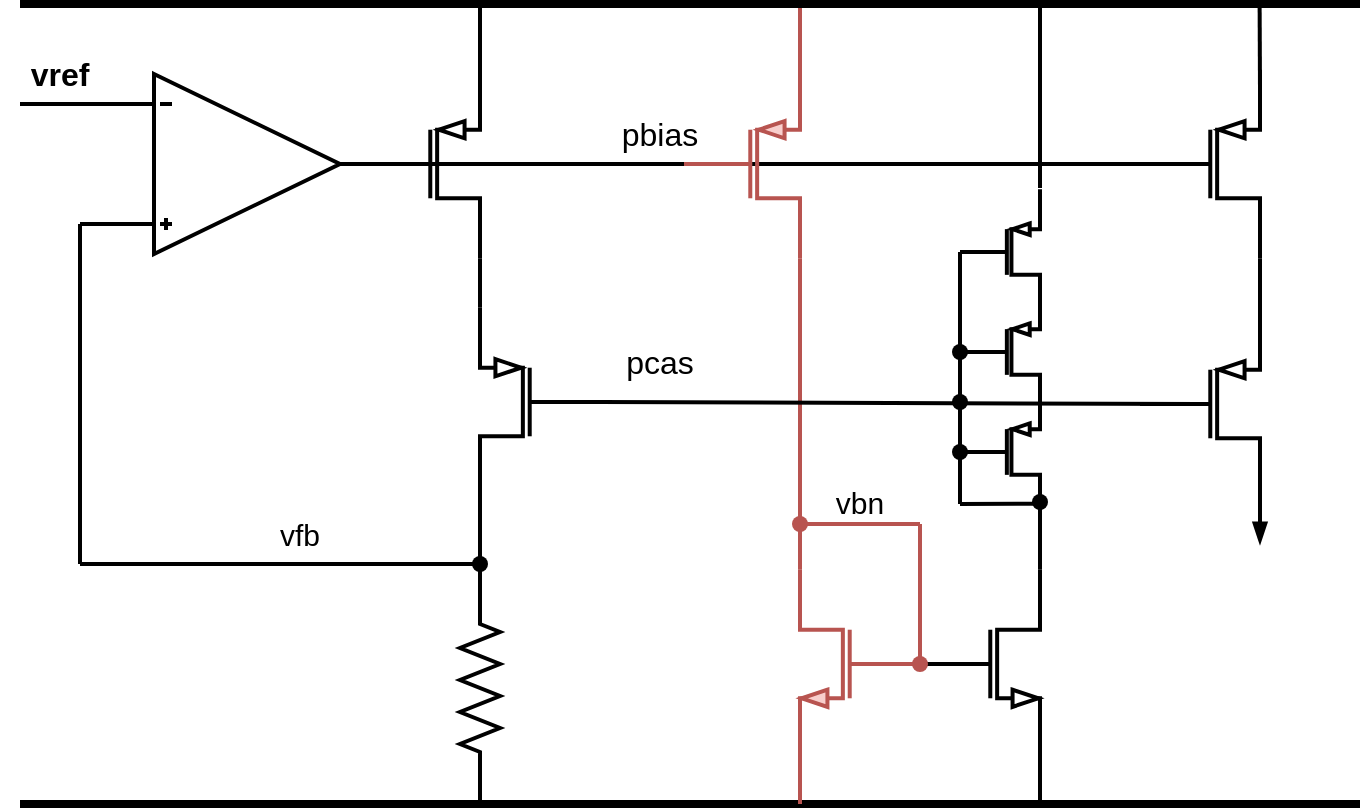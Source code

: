 <mxfile version="24.7.6">
  <diagram name="Page-1" id="I4vcWaHDYuO8gUXg-Lpq">
    <mxGraphModel dx="887" dy="619" grid="1" gridSize="10" guides="1" tooltips="1" connect="1" arrows="1" fold="1" page="1" pageScale="1" pageWidth="850" pageHeight="1100" math="0" shadow="0">
      <root>
        <mxCell id="0" />
        <mxCell id="1" parent="0" />
        <mxCell id="GnZBs1aFPUhDdBQKn84E-1" value="" style="verticalLabelPosition=bottom;shadow=0;dashed=0;align=center;html=1;verticalAlign=top;shape=mxgraph.electrical.transistors.pmos;pointerEvents=1;strokeWidth=2;" vertex="1" parent="1">
          <mxGeometry x="420" y="110" width="60" height="100" as="geometry" />
        </mxCell>
        <mxCell id="GnZBs1aFPUhDdBQKn84E-2" value="" style="verticalLabelPosition=bottom;shadow=0;dashed=0;align=center;html=1;verticalAlign=top;shape=mxgraph.electrical.transistors.pmos;pointerEvents=1;flipH=1;strokeWidth=2;" vertex="1" parent="1">
          <mxGeometry x="480" y="229" width="60" height="100" as="geometry" />
        </mxCell>
        <mxCell id="GnZBs1aFPUhDdBQKn84E-7" value="" style="endArrow=none;html=1;rounded=0;strokeWidth=2;" edge="1" parent="1">
          <mxGeometry width="50" height="50" relative="1" as="geometry">
            <mxPoint x="250" y="130" as="sourcePoint" />
            <mxPoint x="312" y="130" as="targetPoint" />
          </mxGeometry>
        </mxCell>
        <mxCell id="GnZBs1aFPUhDdBQKn84E-8" value="" style="endArrow=none;html=1;rounded=0;strokeWidth=2;" edge="1" parent="1">
          <mxGeometry width="50" height="50" relative="1" as="geometry">
            <mxPoint x="280" y="190" as="sourcePoint" />
            <mxPoint x="320" y="190" as="targetPoint" />
          </mxGeometry>
        </mxCell>
        <mxCell id="GnZBs1aFPUhDdBQKn84E-9" value="" style="pointerEvents=1;verticalLabelPosition=bottom;shadow=0;dashed=0;align=center;html=1;verticalAlign=top;shape=mxgraph.electrical.resistors.resistor_2;direction=south;strokeWidth=2;" vertex="1" parent="1">
          <mxGeometry x="470" y="372" width="20" height="100" as="geometry" />
        </mxCell>
        <mxCell id="GnZBs1aFPUhDdBQKn84E-10" value="" style="endArrow=none;html=1;rounded=0;exitX=0;exitY=0.5;exitDx=0;exitDy=0;exitPerimeter=0;strokeWidth=2;" edge="1" parent="1" source="GnZBs1aFPUhDdBQKn84E-9">
          <mxGeometry width="50" height="50" relative="1" as="geometry">
            <mxPoint x="480" y="450" as="sourcePoint" />
            <mxPoint x="480" y="320" as="targetPoint" />
          </mxGeometry>
        </mxCell>
        <mxCell id="GnZBs1aFPUhDdBQKn84E-11" value="" style="endArrow=none;html=1;rounded=0;exitX=1;exitY=0;exitDx=0;exitDy=0;exitPerimeter=0;entryX=1;entryY=1;entryDx=0;entryDy=0;entryPerimeter=0;strokeWidth=2;" edge="1" parent="1" source="GnZBs1aFPUhDdBQKn84E-2" target="GnZBs1aFPUhDdBQKn84E-1">
          <mxGeometry width="50" height="50" relative="1" as="geometry">
            <mxPoint x="430" y="260" as="sourcePoint" />
            <mxPoint x="480" y="210" as="targetPoint" />
          </mxGeometry>
        </mxCell>
        <mxCell id="GnZBs1aFPUhDdBQKn84E-12" value="" style="endArrow=none;html=1;rounded=0;strokeWidth=2;" edge="1" parent="1">
          <mxGeometry width="50" height="50" relative="1" as="geometry">
            <mxPoint x="280" y="360" as="sourcePoint" />
            <mxPoint x="280" y="190" as="targetPoint" />
          </mxGeometry>
        </mxCell>
        <mxCell id="GnZBs1aFPUhDdBQKn84E-13" value="" style="endArrow=none;html=1;rounded=0;strokeWidth=2;" edge="1" parent="1" target="GnZBs1aFPUhDdBQKn84E-14">
          <mxGeometry width="50" height="50" relative="1" as="geometry">
            <mxPoint x="280" y="360" as="sourcePoint" />
            <mxPoint x="480" y="360" as="targetPoint" />
          </mxGeometry>
        </mxCell>
        <mxCell id="GnZBs1aFPUhDdBQKn84E-14" value="" style="shape=waypoint;sketch=0;fillStyle=solid;size=6;pointerEvents=1;points=[];fillColor=none;resizable=0;rotatable=0;perimeter=centerPerimeter;snapToPoint=1;strokeWidth=2;" vertex="1" parent="1">
          <mxGeometry x="470" y="350.0" width="20" height="20" as="geometry" />
        </mxCell>
        <mxCell id="GnZBs1aFPUhDdBQKn84E-15" value="" style="endArrow=none;html=1;rounded=0;strokeWidth=2;" edge="1" parent="1">
          <mxGeometry width="50" height="50" relative="1" as="geometry">
            <mxPoint x="410" y="160" as="sourcePoint" />
            <mxPoint x="840" y="160" as="targetPoint" />
          </mxGeometry>
        </mxCell>
        <mxCell id="GnZBs1aFPUhDdBQKn84E-16" value="" style="endArrow=none;html=1;rounded=0;strokeWidth=2;" edge="1" parent="1">
          <mxGeometry width="50" height="50" relative="1" as="geometry">
            <mxPoint x="480" y="120" as="sourcePoint" />
            <mxPoint x="480" y="80" as="targetPoint" />
          </mxGeometry>
        </mxCell>
        <mxCell id="GnZBs1aFPUhDdBQKn84E-17" value="" style="verticalLabelPosition=bottom;shadow=0;dashed=0;align=center;html=1;verticalAlign=top;shape=mxgraph.electrical.transistors.pmos;pointerEvents=1;strokeWidth=2;fillColor=#f8cecc;strokeColor=#b85450;" vertex="1" parent="1">
          <mxGeometry x="580" y="110" width="60" height="100" as="geometry" />
        </mxCell>
        <mxCell id="GnZBs1aFPUhDdBQKn84E-18" value="" style="endArrow=none;html=1;rounded=0;exitX=1;exitY=0;exitDx=0;exitDy=0;exitPerimeter=0;entryX=1;entryY=1;entryDx=0;entryDy=0;entryPerimeter=0;strokeWidth=2;fillColor=#f8cecc;strokeColor=#b85450;" edge="1" parent="1" target="GnZBs1aFPUhDdBQKn84E-17">
          <mxGeometry width="50" height="50" relative="1" as="geometry">
            <mxPoint x="640" y="232" as="sourcePoint" />
            <mxPoint x="640" y="210" as="targetPoint" />
          </mxGeometry>
        </mxCell>
        <mxCell id="GnZBs1aFPUhDdBQKn84E-19" value="" style="endArrow=none;html=1;rounded=0;entryX=0;entryY=0.5;entryDx=0;entryDy=0;entryPerimeter=0;strokeWidth=2;" edge="1" parent="1">
          <mxGeometry width="50" height="50" relative="1" as="geometry">
            <mxPoint x="570" y="160" as="sourcePoint" />
            <mxPoint x="582" y="160" as="targetPoint" />
          </mxGeometry>
        </mxCell>
        <mxCell id="GnZBs1aFPUhDdBQKn84E-20" value="" style="endArrow=none;html=1;rounded=0;strokeWidth=2;fillColor=#f8cecc;strokeColor=#b85450;" edge="1" parent="1">
          <mxGeometry width="50" height="50" relative="1" as="geometry">
            <mxPoint x="640" y="120" as="sourcePoint" />
            <mxPoint x="640" y="80" as="targetPoint" />
          </mxGeometry>
        </mxCell>
        <mxCell id="GnZBs1aFPUhDdBQKn84E-21" value="" style="verticalLabelPosition=bottom;shadow=0;dashed=0;align=center;html=1;verticalAlign=top;shape=mxgraph.electrical.transistors.nmos;pointerEvents=1;flipH=1;strokeWidth=2;fillColor=#f8cecc;strokeColor=#b85450;" vertex="1" parent="1">
          <mxGeometry x="640" y="360" width="60" height="100" as="geometry" />
        </mxCell>
        <mxCell id="GnZBs1aFPUhDdBQKn84E-22" value="" style="endArrow=none;html=1;rounded=0;exitX=1;exitY=0;exitDx=0;exitDy=0;exitPerimeter=0;strokeWidth=2;fillColor=#f8cecc;strokeColor=#b85450;" edge="1" parent="1" source="GnZBs1aFPUhDdBQKn84E-21">
          <mxGeometry width="50" height="50" relative="1" as="geometry">
            <mxPoint x="590" y="280" as="sourcePoint" />
            <mxPoint x="640" y="230" as="targetPoint" />
          </mxGeometry>
        </mxCell>
        <mxCell id="GnZBs1aFPUhDdBQKn84E-23" value="" style="verticalLabelPosition=bottom;shadow=0;dashed=0;align=center;html=1;verticalAlign=top;shape=mxgraph.electrical.transistors.nmos;pointerEvents=1;flipH=0;strokeWidth=2;" vertex="1" parent="1">
          <mxGeometry x="700" y="360" width="60" height="100" as="geometry" />
        </mxCell>
        <mxCell id="GnZBs1aFPUhDdBQKn84E-24" value="" style="endArrow=none;html=1;rounded=0;strokeWidth=2;fillColor=#f8cecc;strokeColor=#b85450;" edge="1" parent="1" source="GnZBs1aFPUhDdBQKn84E-26">
          <mxGeometry width="50" height="50" relative="1" as="geometry">
            <mxPoint x="640" y="340" as="sourcePoint" />
            <mxPoint x="700" y="340" as="targetPoint" />
          </mxGeometry>
        </mxCell>
        <mxCell id="GnZBs1aFPUhDdBQKn84E-25" value="" style="endArrow=none;html=1;rounded=0;exitX=0;exitY=0.5;exitDx=0;exitDy=0;exitPerimeter=0;strokeWidth=2;fillColor=#f8cecc;strokeColor=#b85450;" edge="1" parent="1" source="GnZBs1aFPUhDdBQKn84E-23">
          <mxGeometry width="50" height="50" relative="1" as="geometry">
            <mxPoint x="650" y="370" as="sourcePoint" />
            <mxPoint x="700" y="340" as="targetPoint" />
          </mxGeometry>
        </mxCell>
        <mxCell id="GnZBs1aFPUhDdBQKn84E-26" value="" style="shape=waypoint;sketch=0;fillStyle=solid;size=6;pointerEvents=1;points=[];fillColor=#f8cecc;resizable=0;rotatable=0;perimeter=centerPerimeter;snapToPoint=1;strokeWidth=2;strokeColor=#b85450;" vertex="1" parent="1">
          <mxGeometry x="630" y="330" width="20" height="20" as="geometry" />
        </mxCell>
        <mxCell id="GnZBs1aFPUhDdBQKn84E-27" value="" style="shape=waypoint;sketch=0;fillStyle=solid;size=6;pointerEvents=1;points=[];fillColor=#f8cecc;resizable=0;rotatable=0;perimeter=centerPerimeter;snapToPoint=1;strokeWidth=2;strokeColor=#b85450;" vertex="1" parent="1">
          <mxGeometry x="690" y="400" width="20" height="20" as="geometry" />
        </mxCell>
        <mxCell id="GnZBs1aFPUhDdBQKn84E-28" value="" style="verticalLabelPosition=bottom;shadow=0;dashed=0;align=center;html=1;verticalAlign=top;shape=mxgraph.electrical.transistors.pmos;pointerEvents=1;strokeWidth=2;" vertex="1" parent="1">
          <mxGeometry x="720" y="169" width="40" height="70" as="geometry" />
        </mxCell>
        <mxCell id="GnZBs1aFPUhDdBQKn84E-29" value="" style="verticalLabelPosition=bottom;shadow=0;dashed=0;align=center;html=1;verticalAlign=top;shape=mxgraph.electrical.transistors.pmos;pointerEvents=1;strokeWidth=2;" vertex="1" parent="1">
          <mxGeometry x="720" y="219" width="40" height="70" as="geometry" />
        </mxCell>
        <mxCell id="GnZBs1aFPUhDdBQKn84E-30" value="" style="verticalLabelPosition=bottom;shadow=0;dashed=0;align=center;html=1;verticalAlign=top;shape=mxgraph.electrical.transistors.pmos;pointerEvents=1;strokeWidth=2;" vertex="1" parent="1">
          <mxGeometry x="720" y="269" width="40" height="70" as="geometry" />
        </mxCell>
        <mxCell id="GnZBs1aFPUhDdBQKn84E-31" value="" style="endArrow=none;html=1;rounded=0;exitDx=0;exitDy=0;exitPerimeter=0;strokeWidth=2;" edge="1" parent="1" source="GnZBs1aFPUhDdBQKn84E-34">
          <mxGeometry width="50" height="50" relative="1" as="geometry">
            <mxPoint x="710" y="380" as="sourcePoint" />
            <mxPoint x="760" y="330" as="targetPoint" />
          </mxGeometry>
        </mxCell>
        <mxCell id="GnZBs1aFPUhDdBQKn84E-32" value="" style="endArrow=none;html=1;rounded=0;strokeWidth=2;" edge="1" parent="1">
          <mxGeometry width="50" height="50" relative="1" as="geometry">
            <mxPoint x="720" y="330" as="sourcePoint" />
            <mxPoint x="720" y="204" as="targetPoint" />
          </mxGeometry>
        </mxCell>
        <mxCell id="GnZBs1aFPUhDdBQKn84E-33" value="" style="endArrow=none;html=1;rounded=0;entryX=0.994;entryY=0.912;entryDx=0;entryDy=0;entryPerimeter=0;strokeWidth=2;" edge="1" parent="1" target="GnZBs1aFPUhDdBQKn84E-30">
          <mxGeometry width="50" height="50" relative="1" as="geometry">
            <mxPoint x="720" y="330" as="sourcePoint" />
            <mxPoint x="770" y="300" as="targetPoint" />
            <Array as="points" />
          </mxGeometry>
        </mxCell>
        <mxCell id="GnZBs1aFPUhDdBQKn84E-35" value="" style="endArrow=none;html=1;rounded=0;exitX=1;exitY=0;exitDx=0;exitDy=0;exitPerimeter=0;strokeWidth=2;" edge="1" parent="1" source="GnZBs1aFPUhDdBQKn84E-23" target="GnZBs1aFPUhDdBQKn84E-34">
          <mxGeometry width="50" height="50" relative="1" as="geometry">
            <mxPoint x="760" y="363" as="sourcePoint" />
            <mxPoint x="760" y="320" as="targetPoint" />
          </mxGeometry>
        </mxCell>
        <mxCell id="GnZBs1aFPUhDdBQKn84E-34" value="" style="shape=waypoint;sketch=0;fillStyle=solid;size=6;pointerEvents=1;points=[];fillColor=none;resizable=0;rotatable=0;perimeter=centerPerimeter;snapToPoint=1;strokeWidth=2;" vertex="1" parent="1">
          <mxGeometry x="750" y="319" width="20" height="20" as="geometry" />
        </mxCell>
        <mxCell id="GnZBs1aFPUhDdBQKn84E-36" value="" style="shape=waypoint;sketch=0;fillStyle=solid;size=6;pointerEvents=1;points=[];fillColor=none;resizable=0;rotatable=0;perimeter=centerPerimeter;snapToPoint=1;strokeWidth=2;" vertex="1" parent="1">
          <mxGeometry x="710" y="294" width="20" height="20" as="geometry" />
        </mxCell>
        <mxCell id="GnZBs1aFPUhDdBQKn84E-37" value="" style="shape=waypoint;sketch=0;fillStyle=solid;size=6;pointerEvents=1;points=[];fillColor=none;resizable=0;rotatable=0;perimeter=centerPerimeter;snapToPoint=1;strokeWidth=2;" vertex="1" parent="1">
          <mxGeometry x="710" y="244" width="20" height="20" as="geometry" />
        </mxCell>
        <mxCell id="GnZBs1aFPUhDdBQKn84E-38" value="" style="endArrow=none;html=1;rounded=0;strokeWidth=2;" edge="1" parent="1" source="GnZBs1aFPUhDdBQKn84E-39">
          <mxGeometry width="50" height="50" relative="1" as="geometry">
            <mxPoint x="540" y="279" as="sourcePoint" />
            <mxPoint x="720" y="279" as="targetPoint" />
          </mxGeometry>
        </mxCell>
        <mxCell id="GnZBs1aFPUhDdBQKn84E-40" value="" style="endArrow=none;html=1;rounded=0;strokeWidth=2;" edge="1" parent="1">
          <mxGeometry width="50" height="50" relative="1" as="geometry">
            <mxPoint x="760" y="172" as="sourcePoint" />
            <mxPoint x="760" y="80" as="targetPoint" />
          </mxGeometry>
        </mxCell>
        <mxCell id="GnZBs1aFPUhDdBQKn84E-41" value="" style="verticalLabelPosition=bottom;shadow=0;dashed=0;align=center;html=1;verticalAlign=top;shape=stencil(pVXbcoMgFPwaHpsRyEUfU9u+9huIIZUJgoMkaf++R9E2qGGMzjjOnD26uy4cRDStclZyRCJWlTyziL4hQq7MCHaQABPo5A5MIlcqVnCHfJbcMCu0YhLwfVHCHbuHKmv0md/E0bZvC5VzI6zr3lrGuC7pO4r2ANYXTTOtFPgA0srr3PWBmwllPStCvThqsCQKbrlxeOv526t+2mqFtxuHIPLxnBoirzP0YjpPT1/sBDXcU5unBTCsncRTPm+1xaQfKV6iSmaqxsm4Kk0BebSlaHpg2fnL6Is6jnotWb17B42uXegr/7e18S2FUugIpFB3BG4a/hjWweUbp/A9JJNMZFJXPLBggA9yaNAH4dH0pA0PpHoSUrrjIaD6VPT+mOHFwU1jCHnYLfYwjcH3EC/OAa8XBxEvDqJnYk4S2D8Ld2SGix5FHD7Xxsak6z3c7c1rg3FpUPdbboBf);strokeWidth=2;points=[[0,0.165,0,0,0],[0,0.835,0,0,0],[1,0.5,0,0,0]];" vertex="1" parent="1">
          <mxGeometry x="312" y="115" width="98" height="90" as="geometry" />
        </mxCell>
        <mxCell id="GnZBs1aFPUhDdBQKn84E-42" value="" style="endArrow=none;html=1;rounded=0;strokeWidth=2;" edge="1" parent="1">
          <mxGeometry width="50" height="50" relative="1" as="geometry">
            <mxPoint x="540" y="279" as="sourcePoint" />
            <mxPoint x="840" y="280" as="targetPoint" />
          </mxGeometry>
        </mxCell>
        <mxCell id="GnZBs1aFPUhDdBQKn84E-39" value="" style="shape=waypoint;sketch=0;fillStyle=solid;size=6;pointerEvents=1;points=[];fillColor=none;resizable=0;rotatable=0;perimeter=centerPerimeter;snapToPoint=1;strokeWidth=2;" vertex="1" parent="1">
          <mxGeometry x="710" y="269" width="20" height="20" as="geometry" />
        </mxCell>
        <mxCell id="GnZBs1aFPUhDdBQKn84E-43" value="" style="verticalLabelPosition=bottom;shadow=0;dashed=0;align=center;html=1;verticalAlign=top;shape=mxgraph.electrical.transistors.pmos;pointerEvents=1;strokeWidth=2;" vertex="1" parent="1">
          <mxGeometry x="810" y="110" width="60" height="100" as="geometry" />
        </mxCell>
        <mxCell id="GnZBs1aFPUhDdBQKn84E-44" value="" style="verticalLabelPosition=bottom;shadow=0;dashed=0;align=center;html=1;verticalAlign=top;shape=mxgraph.electrical.transistors.pmos;pointerEvents=1;strokeWidth=2;" vertex="1" parent="1">
          <mxGeometry x="810" y="230" width="60" height="100" as="geometry" />
        </mxCell>
        <mxCell id="GnZBs1aFPUhDdBQKn84E-45" value="" style="endArrow=none;html=1;rounded=0;exitX=1;exitY=0;exitDx=0;exitDy=0;exitPerimeter=0;entryX=1;entryY=1;entryDx=0;entryDy=0;entryPerimeter=0;strokeWidth=2;" edge="1" parent="1" target="GnZBs1aFPUhDdBQKn84E-43">
          <mxGeometry width="50" height="50" relative="1" as="geometry">
            <mxPoint x="870" y="235" as="sourcePoint" />
            <mxPoint x="870" y="210" as="targetPoint" />
          </mxGeometry>
        </mxCell>
        <mxCell id="GnZBs1aFPUhDdBQKn84E-46" value="" style="endArrow=blockThin;html=1;rounded=0;exitX=1;exitY=0;exitDx=0;exitDy=0;exitPerimeter=0;entryX=1;entryY=1;entryDx=0;entryDy=0;entryPerimeter=0;endFill=1;strokeWidth=2;" edge="1" parent="1">
          <mxGeometry width="50" height="50" relative="1" as="geometry">
            <mxPoint x="870" y="322" as="sourcePoint" />
            <mxPoint x="870" y="350" as="targetPoint" />
          </mxGeometry>
        </mxCell>
        <mxCell id="GnZBs1aFPUhDdBQKn84E-47" value="" style="endArrow=none;html=1;rounded=0;strokeWidth=4;" edge="1" parent="1">
          <mxGeometry width="50" height="50" relative="1" as="geometry">
            <mxPoint x="250" y="80" as="sourcePoint" />
            <mxPoint x="920" y="80" as="targetPoint" />
          </mxGeometry>
        </mxCell>
        <mxCell id="GnZBs1aFPUhDdBQKn84E-48" value="" style="endArrow=none;html=1;rounded=0;strokeWidth=4;" edge="1" parent="1">
          <mxGeometry width="50" height="50" relative="1" as="geometry">
            <mxPoint x="250" y="480" as="sourcePoint" />
            <mxPoint x="920" y="480" as="targetPoint" />
          </mxGeometry>
        </mxCell>
        <mxCell id="GnZBs1aFPUhDdBQKn84E-49" value="" style="endArrow=none;html=1;rounded=0;strokeWidth=2;" edge="1" parent="1">
          <mxGeometry width="50" height="50" relative="1" as="geometry">
            <mxPoint x="870" y="123" as="sourcePoint" />
            <mxPoint x="869.81" y="80" as="targetPoint" />
          </mxGeometry>
        </mxCell>
        <mxCell id="GnZBs1aFPUhDdBQKn84E-50" value="" style="endArrow=none;html=1;rounded=0;strokeWidth=2;" edge="1" parent="1">
          <mxGeometry width="50" height="50" relative="1" as="geometry">
            <mxPoint x="480" y="480" as="sourcePoint" />
            <mxPoint x="480" y="470" as="targetPoint" />
          </mxGeometry>
        </mxCell>
        <mxCell id="GnZBs1aFPUhDdBQKn84E-51" value="" style="endArrow=none;html=1;rounded=0;strokeWidth=2;fillColor=#f8cecc;strokeColor=#b85450;" edge="1" parent="1">
          <mxGeometry width="50" height="50" relative="1" as="geometry">
            <mxPoint x="640" y="480" as="sourcePoint" />
            <mxPoint x="640" y="450" as="targetPoint" />
          </mxGeometry>
        </mxCell>
        <mxCell id="GnZBs1aFPUhDdBQKn84E-52" value="" style="endArrow=none;html=1;rounded=0;strokeWidth=2;" edge="1" parent="1">
          <mxGeometry width="50" height="50" relative="1" as="geometry">
            <mxPoint x="760" y="480" as="sourcePoint" />
            <mxPoint x="760" y="450" as="targetPoint" />
          </mxGeometry>
        </mxCell>
        <mxCell id="GnZBs1aFPUhDdBQKn84E-53" value="&lt;font style=&quot;font-size: 16px;&quot;&gt;pbias&lt;/font&gt;" style="text;html=1;align=center;verticalAlign=middle;whiteSpace=wrap;rounded=0;" vertex="1" parent="1">
          <mxGeometry x="540" y="130" width="60" height="30" as="geometry" />
        </mxCell>
        <mxCell id="GnZBs1aFPUhDdBQKn84E-54" value="&lt;font style=&quot;font-size: 16px;&quot;&gt;pcas&lt;/font&gt;" style="text;html=1;align=center;verticalAlign=middle;whiteSpace=wrap;rounded=0;" vertex="1" parent="1">
          <mxGeometry x="540" y="244" width="60" height="30" as="geometry" />
        </mxCell>
        <mxCell id="GnZBs1aFPUhDdBQKn84E-55" value="&lt;b&gt;&lt;font style=&quot;font-size: 16px;&quot;&gt;vref&lt;/font&gt;&lt;/b&gt;" style="text;html=1;align=center;verticalAlign=middle;whiteSpace=wrap;rounded=0;" vertex="1" parent="1">
          <mxGeometry x="240" y="100" width="60" height="30" as="geometry" />
        </mxCell>
        <mxCell id="GnZBs1aFPUhDdBQKn84E-56" value="&lt;font style=&quot;font-size: 15px;&quot;&gt;vfb&lt;/font&gt;" style="text;html=1;align=center;verticalAlign=middle;whiteSpace=wrap;rounded=0;" vertex="1" parent="1">
          <mxGeometry x="360" y="330" width="60" height="30" as="geometry" />
        </mxCell>
        <mxCell id="GnZBs1aFPUhDdBQKn84E-57" value="&lt;font style=&quot;font-size: 15px;&quot;&gt;vbn&lt;/font&gt;" style="text;html=1;align=center;verticalAlign=middle;whiteSpace=wrap;rounded=0;" vertex="1" parent="1">
          <mxGeometry x="640" y="314" width="60" height="30" as="geometry" />
        </mxCell>
      </root>
    </mxGraphModel>
  </diagram>
</mxfile>

